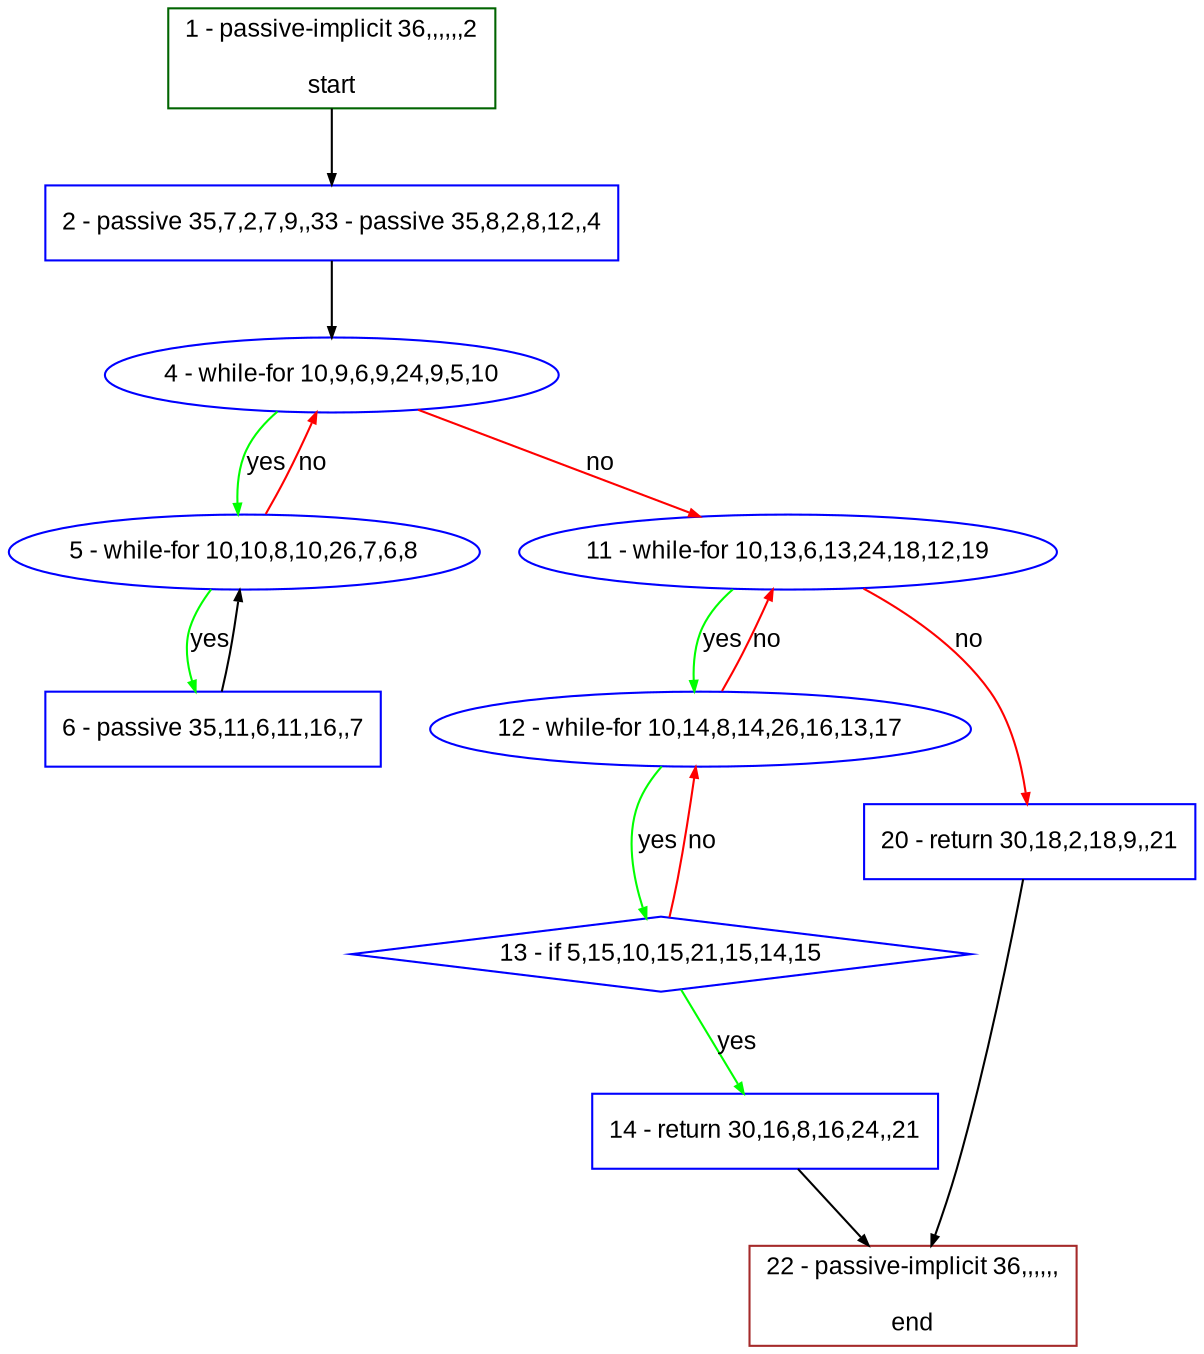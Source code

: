 digraph "" {
  graph [bgcolor="white", fillcolor="#FFFFCC", pack="true", packmode="clust", fontname="Arial", label="", fontsize="12", compound="true", style="rounded,filled"];
  node [node_initialized="no", fillcolor="white", fontname="Arial", label="", color="grey", fontsize="12", fixedsize="false", compound="true", shape="rectangle", style="filled"];
  edge [arrowtail="none", lhead="", fontcolor="black", fontname="Arial", label="", color="black", fontsize="12", arrowhead="normal", arrowsize="0.5", compound="true", ltail="", dir="forward"];
  __N1 [fillcolor="#ffffff", label="2 - passive 35,7,2,7,9,,33 - passive 35,8,2,8,12,,4", color="#0000ff", shape="box", style="filled"];
  __N2 [fillcolor="#ffffff", label="1 - passive-implicit 36,,,,,,2\n\nstart", color="#006400", shape="box", style="filled"];
  __N3 [fillcolor="#ffffff", label="4 - while-for 10,9,6,9,24,9,5,10", color="#0000ff", shape="oval", style="filled"];
  __N4 [fillcolor="#ffffff", label="5 - while-for 10,10,8,10,26,7,6,8", color="#0000ff", shape="oval", style="filled"];
  __N5 [fillcolor="#ffffff", label="11 - while-for 10,13,6,13,24,18,12,19", color="#0000ff", shape="oval", style="filled"];
  __N6 [fillcolor="#ffffff", label="6 - passive 35,11,6,11,16,,7", color="#0000ff", shape="box", style="filled"];
  __N7 [fillcolor="#ffffff", label="12 - while-for 10,14,8,14,26,16,13,17", color="#0000ff", shape="oval", style="filled"];
  __N8 [fillcolor="#ffffff", label="20 - return 30,18,2,18,9,,21", color="#0000ff", shape="box", style="filled"];
  __N9 [fillcolor="#ffffff", label="13 - if 5,15,10,15,21,15,14,15", color="#0000ff", shape="diamond", style="filled"];
  __N10 [fillcolor="#ffffff", label="14 - return 30,16,8,16,24,,21", color="#0000ff", shape="box", style="filled"];
  __N11 [fillcolor="#ffffff", label="22 - passive-implicit 36,,,,,,\n\nend", color="#a52a2a", shape="box", style="filled"];
  __N2 -> __N1 [arrowtail="none", color="#000000", label="", arrowhead="normal", dir="forward"];
  __N1 -> __N3 [arrowtail="none", color="#000000", label="", arrowhead="normal", dir="forward"];
  __N3 -> __N4 [arrowtail="none", color="#00ff00", label="yes", arrowhead="normal", dir="forward"];
  __N4 -> __N3 [arrowtail="none", color="#ff0000", label="no", arrowhead="normal", dir="forward"];
  __N3 -> __N5 [arrowtail="none", color="#ff0000", label="no", arrowhead="normal", dir="forward"];
  __N4 -> __N6 [arrowtail="none", color="#00ff00", label="yes", arrowhead="normal", dir="forward"];
  __N6 -> __N4 [arrowtail="none", color="#000000", label="", arrowhead="normal", dir="forward"];
  __N5 -> __N7 [arrowtail="none", color="#00ff00", label="yes", arrowhead="normal", dir="forward"];
  __N7 -> __N5 [arrowtail="none", color="#ff0000", label="no", arrowhead="normal", dir="forward"];
  __N5 -> __N8 [arrowtail="none", color="#ff0000", label="no", arrowhead="normal", dir="forward"];
  __N7 -> __N9 [arrowtail="none", color="#00ff00", label="yes", arrowhead="normal", dir="forward"];
  __N9 -> __N7 [arrowtail="none", color="#ff0000", label="no", arrowhead="normal", dir="forward"];
  __N9 -> __N10 [arrowtail="none", color="#00ff00", label="yes", arrowhead="normal", dir="forward"];
  __N10 -> __N11 [arrowtail="none", color="#000000", label="", arrowhead="normal", dir="forward"];
  __N8 -> __N11 [arrowtail="none", color="#000000", label="", arrowhead="normal", dir="forward"];
}
